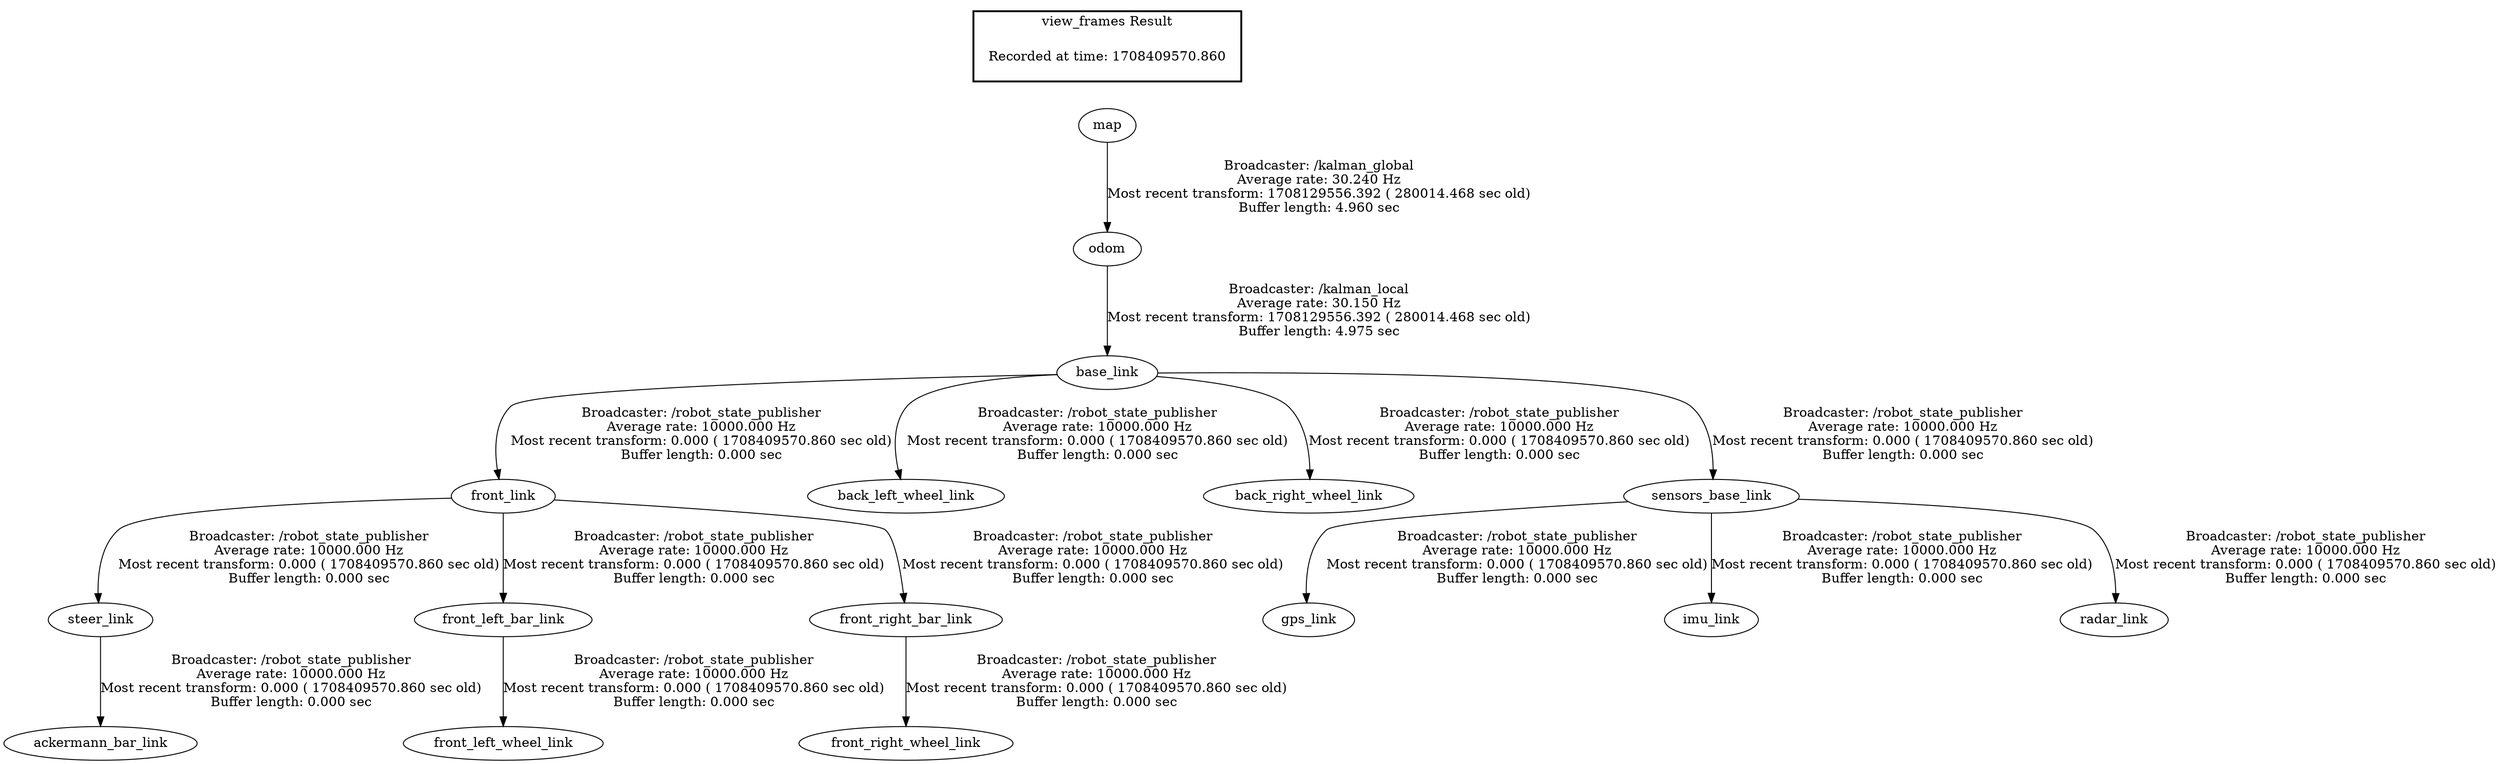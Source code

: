 digraph G {
"steer_link" -> "ackermann_bar_link"[label="Broadcaster: /robot_state_publisher\nAverage rate: 10000.000 Hz\nMost recent transform: 0.000 ( 1708409570.860 sec old)\nBuffer length: 0.000 sec\n"];
"front_link" -> "steer_link"[label="Broadcaster: /robot_state_publisher\nAverage rate: 10000.000 Hz\nMost recent transform: 0.000 ( 1708409570.860 sec old)\nBuffer length: 0.000 sec\n"];
"base_link" -> "back_left_wheel_link"[label="Broadcaster: /robot_state_publisher\nAverage rate: 10000.000 Hz\nMost recent transform: 0.000 ( 1708409570.860 sec old)\nBuffer length: 0.000 sec\n"];
"odom" -> "base_link"[label="Broadcaster: /kalman_local\nAverage rate: 30.150 Hz\nMost recent transform: 1708129556.392 ( 280014.468 sec old)\nBuffer length: 4.975 sec\n"];
"base_link" -> "back_right_wheel_link"[label="Broadcaster: /robot_state_publisher\nAverage rate: 10000.000 Hz\nMost recent transform: 0.000 ( 1708409570.860 sec old)\nBuffer length: 0.000 sec\n"];
"base_link" -> "front_link"[label="Broadcaster: /robot_state_publisher\nAverage rate: 10000.000 Hz\nMost recent transform: 0.000 ( 1708409570.860 sec old)\nBuffer length: 0.000 sec\n"];
"front_link" -> "front_left_bar_link"[label="Broadcaster: /robot_state_publisher\nAverage rate: 10000.000 Hz\nMost recent transform: 0.000 ( 1708409570.860 sec old)\nBuffer length: 0.000 sec\n"];
"front_left_bar_link" -> "front_left_wheel_link"[label="Broadcaster: /robot_state_publisher\nAverage rate: 10000.000 Hz\nMost recent transform: 0.000 ( 1708409570.860 sec old)\nBuffer length: 0.000 sec\n"];
"front_link" -> "front_right_bar_link"[label="Broadcaster: /robot_state_publisher\nAverage rate: 10000.000 Hz\nMost recent transform: 0.000 ( 1708409570.860 sec old)\nBuffer length: 0.000 sec\n"];
"front_right_bar_link" -> "front_right_wheel_link"[label="Broadcaster: /robot_state_publisher\nAverage rate: 10000.000 Hz\nMost recent transform: 0.000 ( 1708409570.860 sec old)\nBuffer length: 0.000 sec\n"];
"sensors_base_link" -> "gps_link"[label="Broadcaster: /robot_state_publisher\nAverage rate: 10000.000 Hz\nMost recent transform: 0.000 ( 1708409570.860 sec old)\nBuffer length: 0.000 sec\n"];
"base_link" -> "sensors_base_link"[label="Broadcaster: /robot_state_publisher\nAverage rate: 10000.000 Hz\nMost recent transform: 0.000 ( 1708409570.860 sec old)\nBuffer length: 0.000 sec\n"];
"sensors_base_link" -> "imu_link"[label="Broadcaster: /robot_state_publisher\nAverage rate: 10000.000 Hz\nMost recent transform: 0.000 ( 1708409570.860 sec old)\nBuffer length: 0.000 sec\n"];
"sensors_base_link" -> "radar_link"[label="Broadcaster: /robot_state_publisher\nAverage rate: 10000.000 Hz\nMost recent transform: 0.000 ( 1708409570.860 sec old)\nBuffer length: 0.000 sec\n"];
"map" -> "odom"[label="Broadcaster: /kalman_global\nAverage rate: 30.240 Hz\nMost recent transform: 1708129556.392 ( 280014.468 sec old)\nBuffer length: 4.960 sec\n"];
edge [style=invis];
 subgraph cluster_legend { style=bold; color=black; label ="view_frames Result";
"Recorded at time: 1708409570.860"[ shape=plaintext ] ;
 }->"map";
}
